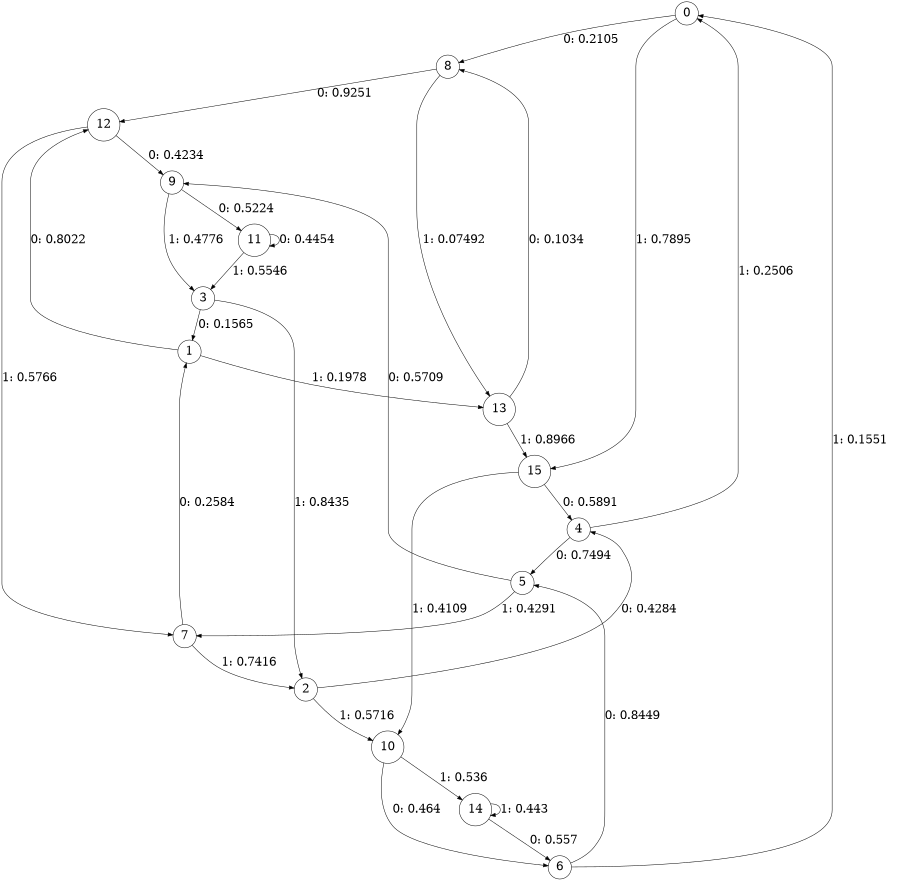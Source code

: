 digraph "ch21randomL4" {
size = "6,8.5";
ratio = "fill";
node [shape = circle];
node [fontsize = 24];
edge [fontsize = 24];
0 -> 8 [label = "0: 0.2105   "];
0 -> 15 [label = "1: 0.7895   "];
1 -> 12 [label = "0: 0.8022   "];
1 -> 13 [label = "1: 0.1978   "];
2 -> 4 [label = "0: 0.4284   "];
2 -> 10 [label = "1: 0.5716   "];
3 -> 1 [label = "0: 0.1565   "];
3 -> 2 [label = "1: 0.8435   "];
4 -> 5 [label = "0: 0.7494   "];
4 -> 0 [label = "1: 0.2506   "];
5 -> 9 [label = "0: 0.5709   "];
5 -> 7 [label = "1: 0.4291   "];
6 -> 5 [label = "0: 0.8449   "];
6 -> 0 [label = "1: 0.1551   "];
7 -> 1 [label = "0: 0.2584   "];
7 -> 2 [label = "1: 0.7416   "];
8 -> 12 [label = "0: 0.9251   "];
8 -> 13 [label = "1: 0.07492  "];
9 -> 11 [label = "0: 0.5224   "];
9 -> 3 [label = "1: 0.4776   "];
10 -> 6 [label = "0: 0.464    "];
10 -> 14 [label = "1: 0.536    "];
11 -> 11 [label = "0: 0.4454   "];
11 -> 3 [label = "1: 0.5546   "];
12 -> 9 [label = "0: 0.4234   "];
12 -> 7 [label = "1: 0.5766   "];
13 -> 8 [label = "0: 0.1034   "];
13 -> 15 [label = "1: 0.8966   "];
14 -> 6 [label = "0: 0.557    "];
14 -> 14 [label = "1: 0.443    "];
15 -> 4 [label = "0: 0.5891   "];
15 -> 10 [label = "1: 0.4109   "];
}
